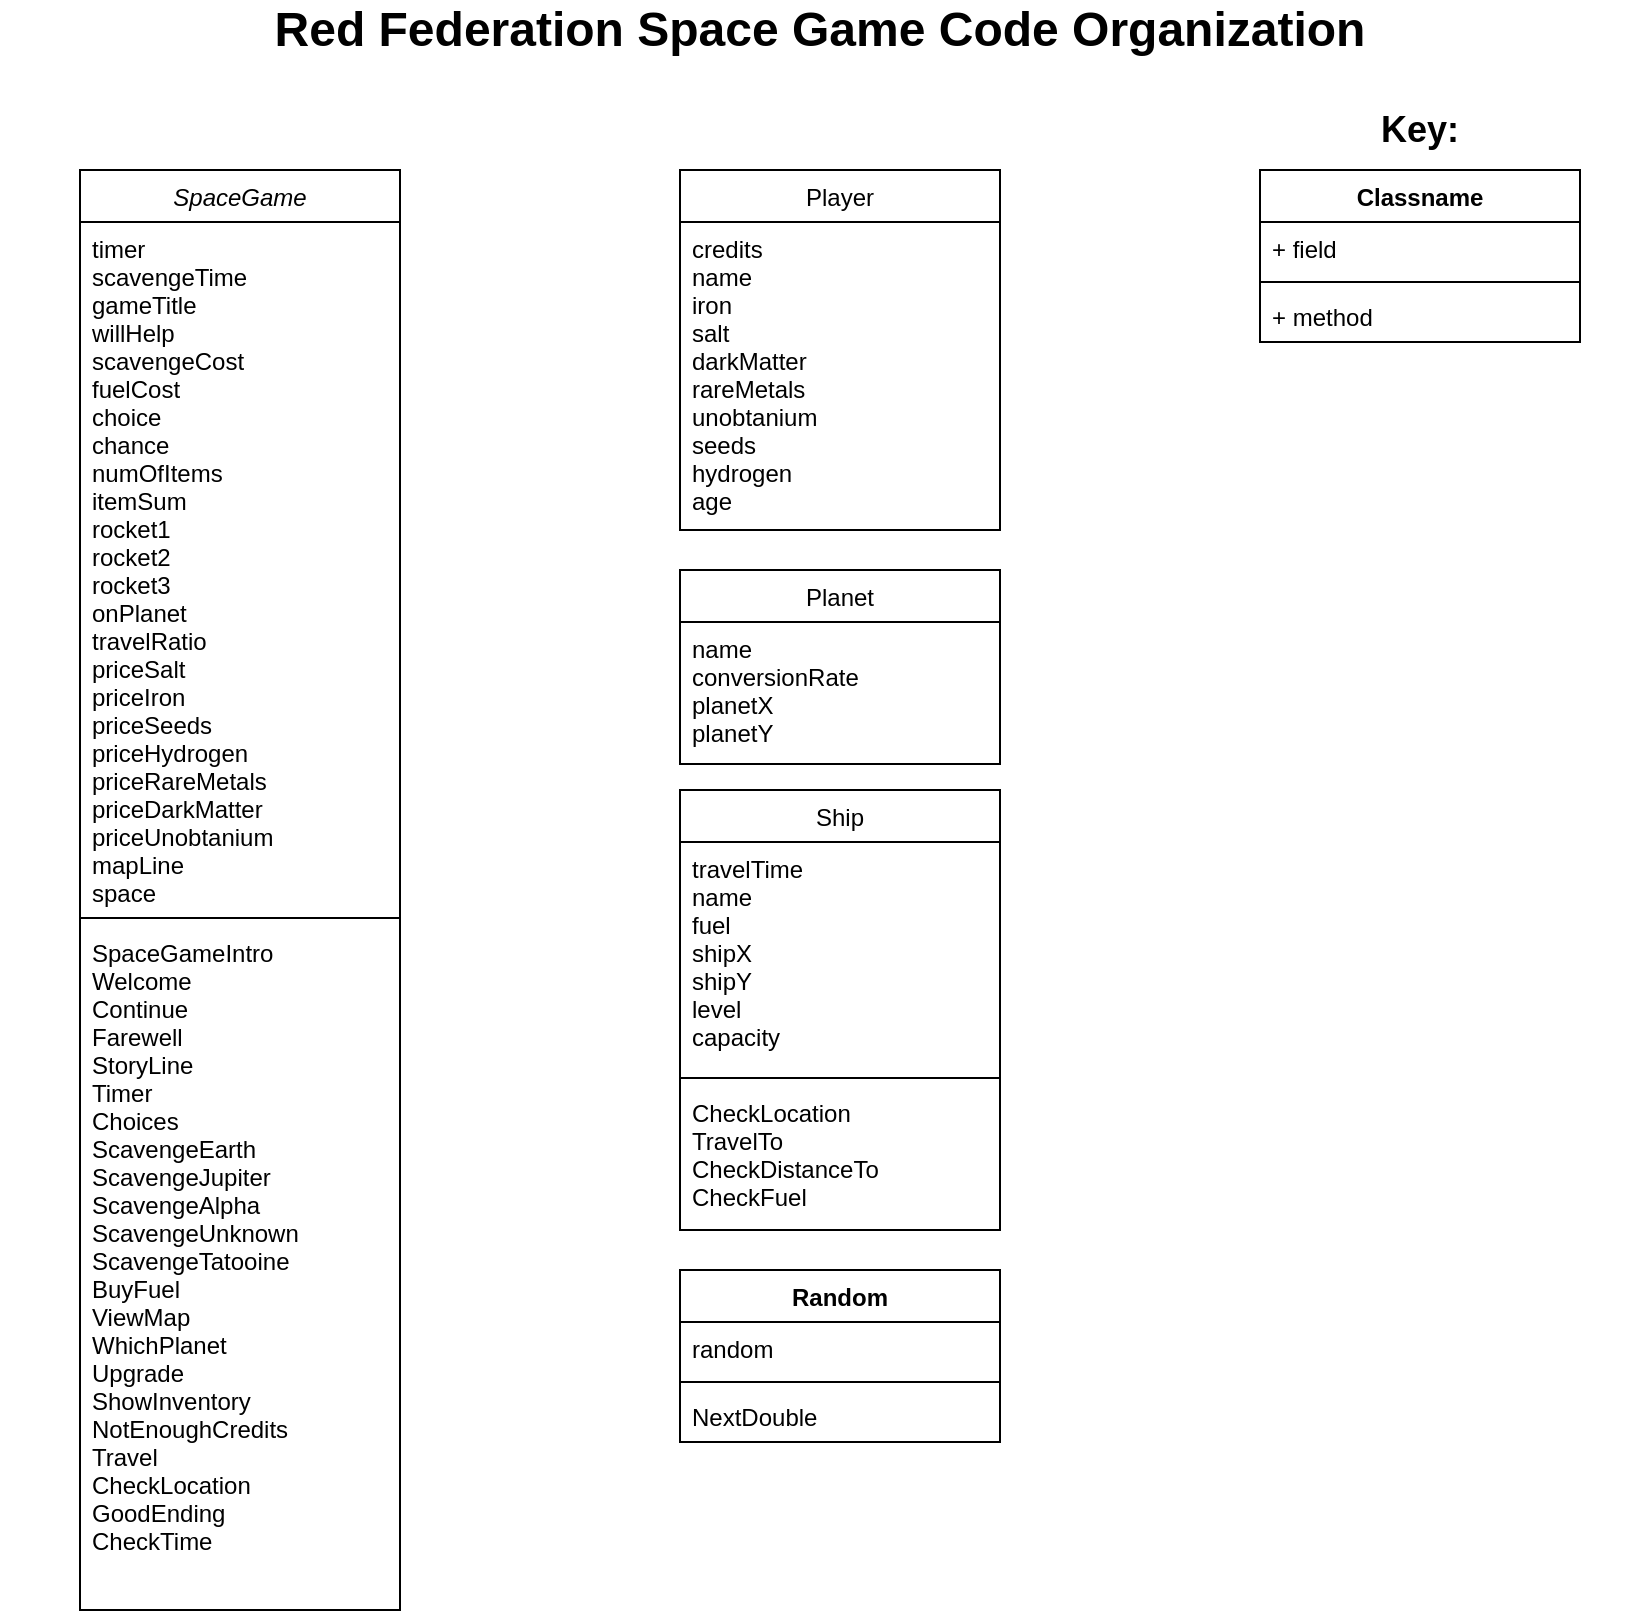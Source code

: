 <mxfile version="12.7.3" type="onedrive"><diagram id="C5RBs43oDa-KdzZeNtuy" name="Page-1"><mxGraphModel dx="1251" dy="643" grid="1" gridSize="10" guides="1" tooltips="1" connect="1" arrows="1" fold="1" page="1" pageScale="1" pageWidth="827" pageHeight="1169" math="0" shadow="0"><root><mxCell id="WIyWlLk6GJQsqaUBKTNV-0"/><mxCell id="WIyWlLk6GJQsqaUBKTNV-1" parent="WIyWlLk6GJQsqaUBKTNV-0"/><mxCell id="zkfFHV4jXpPFQw0GAbJ--0" value="SpaceGame" style="swimlane;fontStyle=2;align=center;verticalAlign=top;childLayout=stackLayout;horizontal=1;startSize=26;horizontalStack=0;resizeParent=1;resizeLast=0;collapsible=1;marginBottom=0;rounded=0;shadow=0;strokeWidth=1;" parent="WIyWlLk6GJQsqaUBKTNV-1" vertex="1"><mxGeometry x="40" y="110" width="160" height="720" as="geometry"><mxRectangle x="230" y="140" width="160" height="26" as="alternateBounds"/></mxGeometry></mxCell><mxCell id="zkfFHV4jXpPFQw0GAbJ--1" value="timer&#10;scavengeTime&#10;gameTitle&#10;willHelp&#10;scavengeCost&#10;fuelCost&#10;choice&#10;chance&#10;numOfItems&#10;itemSum&#10;rocket1&#10;rocket2&#10;rocket3&#10;onPlanet&#10;travelRatio&#10;priceSalt&#10;priceIron&#10;priceSeeds&#10;priceHydrogen&#10;priceRareMetals&#10;priceDarkMatter&#10;priceUnobtanium&#10;mapLine&#10;space&#10;" style="text;align=left;verticalAlign=top;spacingLeft=4;spacingRight=4;overflow=hidden;rotatable=0;points=[[0,0.5],[1,0.5]];portConstraint=eastwest;" parent="zkfFHV4jXpPFQw0GAbJ--0" vertex="1"><mxGeometry y="26" width="160" height="344" as="geometry"/></mxCell><mxCell id="zkfFHV4jXpPFQw0GAbJ--4" value="" style="line;html=1;strokeWidth=1;align=left;verticalAlign=middle;spacingTop=-1;spacingLeft=3;spacingRight=3;rotatable=0;labelPosition=right;points=[];portConstraint=eastwest;" parent="zkfFHV4jXpPFQw0GAbJ--0" vertex="1"><mxGeometry y="370" width="160" height="8" as="geometry"/></mxCell><mxCell id="zkfFHV4jXpPFQw0GAbJ--5" value="SpaceGameIntro&#10;Welcome&#10;Continue&#10;Farewell&#10;StoryLine&#10;Timer&#10;Choices&#10;ScavengeEarth&#10;ScavengeJupiter&#10;ScavengeAlpha&#10;ScavengeUnknown&#10;ScavengeTatooine&#10;BuyFuel&#10;ViewMap&#10;WhichPlanet&#10;Upgrade&#10;ShowInventory&#10;NotEnoughCredits&#10;Travel&#10;CheckLocation&#10;GoodEnding&#10;CheckTime&#10;" style="text;align=left;verticalAlign=top;spacingLeft=4;spacingRight=4;overflow=hidden;rotatable=0;points=[[0,0.5],[1,0.5]];portConstraint=eastwest;" parent="zkfFHV4jXpPFQw0GAbJ--0" vertex="1"><mxGeometry y="378" width="160" height="342" as="geometry"/></mxCell><mxCell id="zkfFHV4jXpPFQw0GAbJ--6" value="Planet" style="swimlane;fontStyle=0;align=center;verticalAlign=top;childLayout=stackLayout;horizontal=1;startSize=26;horizontalStack=0;resizeParent=1;resizeLast=0;collapsible=1;marginBottom=0;rounded=0;shadow=0;strokeWidth=1;" parent="WIyWlLk6GJQsqaUBKTNV-1" vertex="1"><mxGeometry x="340" y="310" width="160" height="97" as="geometry"><mxRectangle x="130" y="380" width="160" height="26" as="alternateBounds"/></mxGeometry></mxCell><mxCell id="zkfFHV4jXpPFQw0GAbJ--8" value="name&#10;conversionRate&#10;planetX&#10;planetY" style="text;align=left;verticalAlign=top;spacingLeft=4;spacingRight=4;overflow=hidden;rotatable=0;points=[[0,0.5],[1,0.5]];portConstraint=eastwest;rounded=0;shadow=0;html=0;" parent="zkfFHV4jXpPFQw0GAbJ--6" vertex="1"><mxGeometry y="26" width="160" height="68" as="geometry"/></mxCell><mxCell id="zkfFHV4jXpPFQw0GAbJ--13" value="Player" style="swimlane;fontStyle=0;align=center;verticalAlign=top;childLayout=stackLayout;horizontal=1;startSize=26;horizontalStack=0;resizeParent=1;resizeLast=0;collapsible=1;marginBottom=0;rounded=0;shadow=0;strokeWidth=1;" parent="WIyWlLk6GJQsqaUBKTNV-1" vertex="1"><mxGeometry x="340" y="110" width="160" height="180" as="geometry"><mxRectangle x="340" y="380" width="170" height="26" as="alternateBounds"/></mxGeometry></mxCell><mxCell id="zkfFHV4jXpPFQw0GAbJ--14" value="credits&#10;name&#10;iron&#10;salt&#10;darkMatter&#10;rareMetals&#10;unobtanium&#10;seeds&#10;hydrogen&#10;age" style="text;align=left;verticalAlign=top;spacingLeft=4;spacingRight=4;overflow=hidden;rotatable=0;points=[[0,0.5],[1,0.5]];portConstraint=eastwest;" parent="zkfFHV4jXpPFQw0GAbJ--13" vertex="1"><mxGeometry y="26" width="160" height="154" as="geometry"/></mxCell><mxCell id="pBUwpQ4GtuG29aJ4AnVJ-0" value="Random" style="swimlane;fontStyle=1;align=center;verticalAlign=top;childLayout=stackLayout;horizontal=1;startSize=26;horizontalStack=0;resizeParent=1;resizeParentMax=0;resizeLast=0;collapsible=1;marginBottom=0;" parent="WIyWlLk6GJQsqaUBKTNV-1" vertex="1"><mxGeometry x="340" y="660" width="160" height="86" as="geometry"/></mxCell><mxCell id="pBUwpQ4GtuG29aJ4AnVJ-1" value="random" style="text;strokeColor=none;fillColor=none;align=left;verticalAlign=top;spacingLeft=4;spacingRight=4;overflow=hidden;rotatable=0;points=[[0,0.5],[1,0.5]];portConstraint=eastwest;" parent="pBUwpQ4GtuG29aJ4AnVJ-0" vertex="1"><mxGeometry y="26" width="160" height="26" as="geometry"/></mxCell><mxCell id="pBUwpQ4GtuG29aJ4AnVJ-2" value="" style="line;strokeWidth=1;fillColor=none;align=left;verticalAlign=middle;spacingTop=-1;spacingLeft=3;spacingRight=3;rotatable=0;labelPosition=right;points=[];portConstraint=eastwest;" parent="pBUwpQ4GtuG29aJ4AnVJ-0" vertex="1"><mxGeometry y="52" width="160" height="8" as="geometry"/></mxCell><mxCell id="pBUwpQ4GtuG29aJ4AnVJ-3" value="NextDouble" style="text;strokeColor=none;fillColor=none;align=left;verticalAlign=top;spacingLeft=4;spacingRight=4;overflow=hidden;rotatable=0;points=[[0,0.5],[1,0.5]];portConstraint=eastwest;" parent="pBUwpQ4GtuG29aJ4AnVJ-0" vertex="1"><mxGeometry y="60" width="160" height="26" as="geometry"/></mxCell><mxCell id="pBUwpQ4GtuG29aJ4AnVJ-5" value="&lt;font style=&quot;font-size: 24px&quot;&gt;&lt;b&gt;Red Federation Space Game Code Organization&lt;/b&gt;&lt;/font&gt;" style="text;html=1;strokeColor=none;fillColor=none;align=center;verticalAlign=middle;whiteSpace=wrap;rounded=0;" parent="WIyWlLk6GJQsqaUBKTNV-1" vertex="1"><mxGeometry y="30" width="820" height="20" as="geometry"/></mxCell><mxCell id="pBUwpQ4GtuG29aJ4AnVJ-6" value="Classname" style="swimlane;fontStyle=1;align=center;verticalAlign=top;childLayout=stackLayout;horizontal=1;startSize=26;horizontalStack=0;resizeParent=1;resizeParentMax=0;resizeLast=0;collapsible=1;marginBottom=0;" parent="WIyWlLk6GJQsqaUBKTNV-1" vertex="1"><mxGeometry x="630" y="110" width="160" height="86" as="geometry"/></mxCell><mxCell id="pBUwpQ4GtuG29aJ4AnVJ-7" value="+ field" style="text;strokeColor=none;fillColor=none;align=left;verticalAlign=top;spacingLeft=4;spacingRight=4;overflow=hidden;rotatable=0;points=[[0,0.5],[1,0.5]];portConstraint=eastwest;" parent="pBUwpQ4GtuG29aJ4AnVJ-6" vertex="1"><mxGeometry y="26" width="160" height="26" as="geometry"/></mxCell><mxCell id="pBUwpQ4GtuG29aJ4AnVJ-8" value="" style="line;strokeWidth=1;fillColor=none;align=left;verticalAlign=middle;spacingTop=-1;spacingLeft=3;spacingRight=3;rotatable=0;labelPosition=right;points=[];portConstraint=eastwest;" parent="pBUwpQ4GtuG29aJ4AnVJ-6" vertex="1"><mxGeometry y="52" width="160" height="8" as="geometry"/></mxCell><mxCell id="pBUwpQ4GtuG29aJ4AnVJ-9" value="+ method" style="text;strokeColor=none;fillColor=none;align=left;verticalAlign=top;spacingLeft=4;spacingRight=4;overflow=hidden;rotatable=0;points=[[0,0.5],[1,0.5]];portConstraint=eastwest;" parent="pBUwpQ4GtuG29aJ4AnVJ-6" vertex="1"><mxGeometry y="60" width="160" height="26" as="geometry"/></mxCell><mxCell id="pBUwpQ4GtuG29aJ4AnVJ-10" value="&lt;b&gt;&lt;font style=&quot;font-size: 18px&quot;&gt;Key:&lt;/font&gt;&lt;/b&gt;" style="text;html=1;strokeColor=none;fillColor=none;align=center;verticalAlign=middle;whiteSpace=wrap;rounded=0;" parent="WIyWlLk6GJQsqaUBKTNV-1" vertex="1"><mxGeometry x="690" y="80" width="40" height="20" as="geometry"/></mxCell><mxCell id="wPAAtmTgzAmXigRZ8u2S-0" value="Ship" style="swimlane;fontStyle=0;align=center;verticalAlign=top;childLayout=stackLayout;horizontal=1;startSize=26;horizontalStack=0;resizeParent=1;resizeParentMax=0;resizeLast=0;collapsible=1;marginBottom=0;" vertex="1" parent="WIyWlLk6GJQsqaUBKTNV-1"><mxGeometry x="340" y="420" width="160" height="220" as="geometry"/></mxCell><mxCell id="wPAAtmTgzAmXigRZ8u2S-1" value="travelTime&#10;name&#10;fuel&#10;shipX&#10;shipY&#10;level&#10;capacity&#10;" style="text;strokeColor=none;fillColor=none;align=left;verticalAlign=top;spacingLeft=4;spacingRight=4;overflow=hidden;rotatable=0;points=[[0,0.5],[1,0.5]];portConstraint=eastwest;" vertex="1" parent="wPAAtmTgzAmXigRZ8u2S-0"><mxGeometry y="26" width="160" height="114" as="geometry"/></mxCell><mxCell id="wPAAtmTgzAmXigRZ8u2S-2" value="" style="line;strokeWidth=1;fillColor=none;align=left;verticalAlign=middle;spacingTop=-1;spacingLeft=3;spacingRight=3;rotatable=0;labelPosition=right;points=[];portConstraint=eastwest;" vertex="1" parent="wPAAtmTgzAmXigRZ8u2S-0"><mxGeometry y="140" width="160" height="8" as="geometry"/></mxCell><mxCell id="wPAAtmTgzAmXigRZ8u2S-3" value="CheckLocation&#10;TravelTo&#10;CheckDistanceTo&#10;CheckFuel&#10;" style="text;strokeColor=none;fillColor=none;align=left;verticalAlign=top;spacingLeft=4;spacingRight=4;overflow=hidden;rotatable=0;points=[[0,0.5],[1,0.5]];portConstraint=eastwest;" vertex="1" parent="wPAAtmTgzAmXigRZ8u2S-0"><mxGeometry y="148" width="160" height="72" as="geometry"/></mxCell></root></mxGraphModel></diagram></mxfile>
